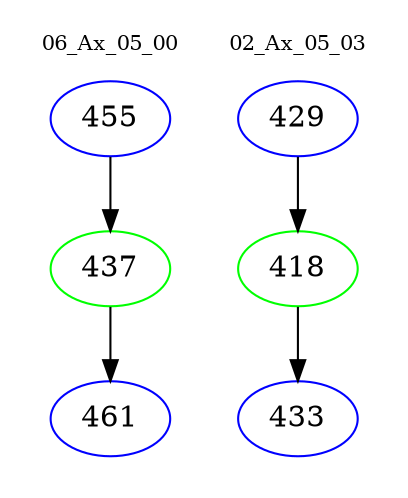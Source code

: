 digraph{
subgraph cluster_0 {
color = white
label = "06_Ax_05_00";
fontsize=10;
T0_455 [label="455", color="blue"]
T0_455 -> T0_437 [color="black"]
T0_437 [label="437", color="green"]
T0_437 -> T0_461 [color="black"]
T0_461 [label="461", color="blue"]
}
subgraph cluster_1 {
color = white
label = "02_Ax_05_03";
fontsize=10;
T1_429 [label="429", color="blue"]
T1_429 -> T1_418 [color="black"]
T1_418 [label="418", color="green"]
T1_418 -> T1_433 [color="black"]
T1_433 [label="433", color="blue"]
}
}
